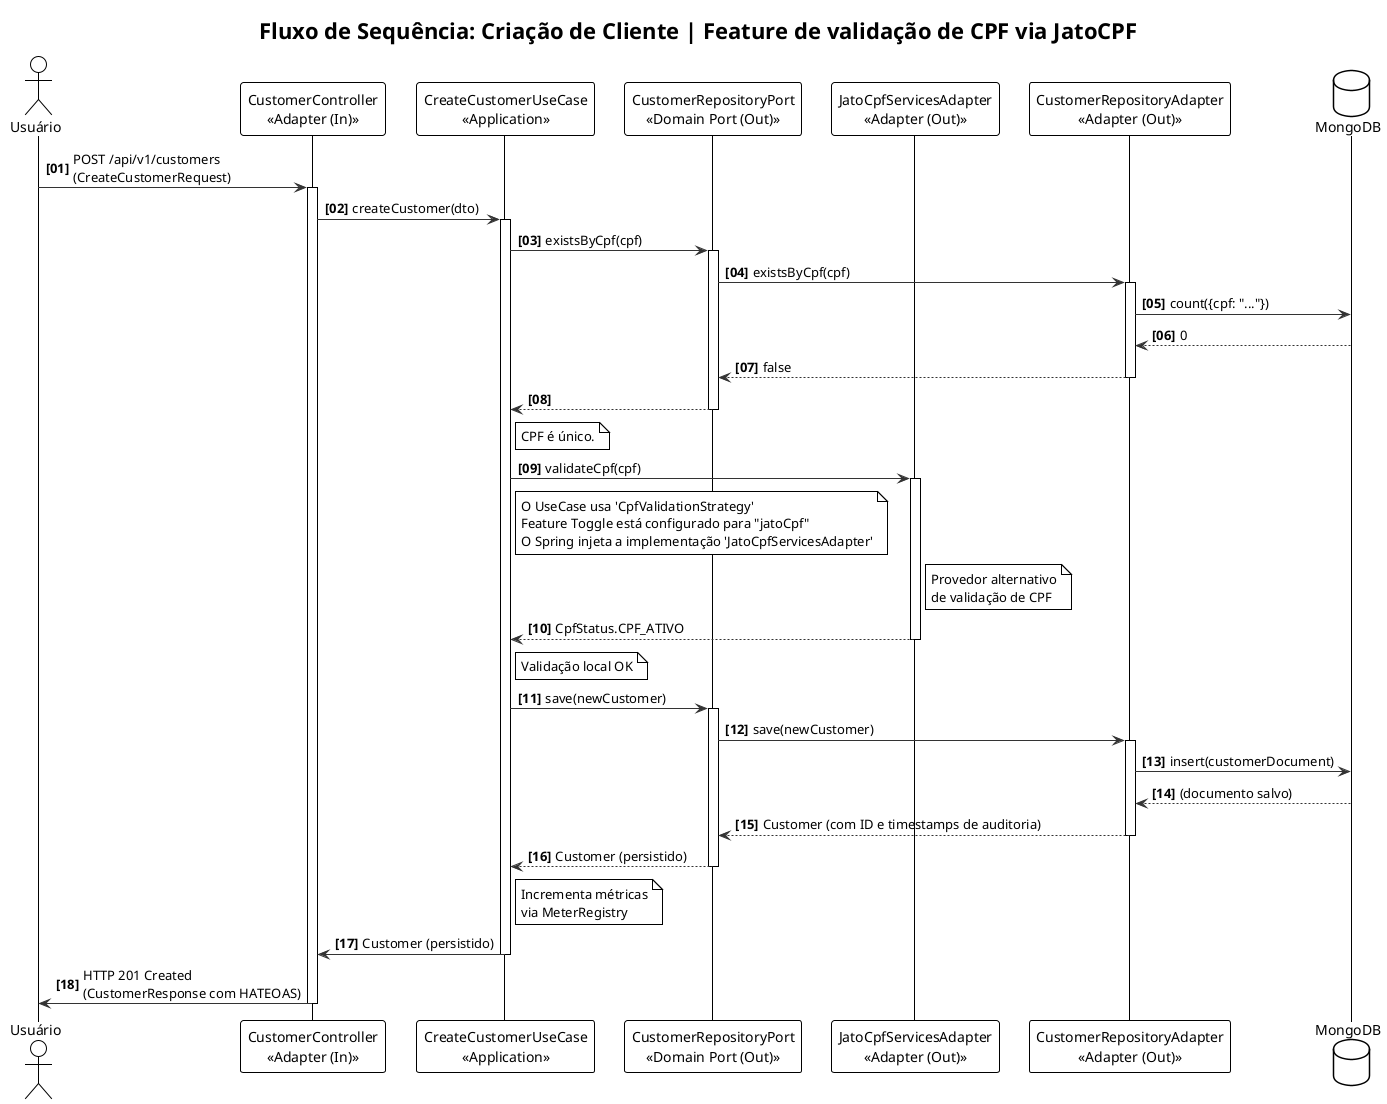 @startuml
!theme plain
title "Fluxo de Sequência: Criação de Cliente | Feature de validação de CPF via JatoCPF"

actor "Usuário" as User
participant "CustomerController\n<<Adapter (In)>>" as Controller
participant "CreateCustomerUseCase\n<<Application>>" as UseCase
participant "CustomerRepositoryPort\n<<Domain Port (Out)>>" as CustomerRepoPort
participant "JatoCpfServicesAdapter\n<<Adapter (Out)>>" as JatoAdapter
participant "CustomerRepositoryAdapter\n<<Adapter (Out)>>" as CustomerRepoAdapter
database "MongoDB" as DB

skinparam sequence {
    ParticipantBorderColor #555555
    ParticipantBackgroundColor #FAFAFA
    ActorBorderColor #555555
    ArrowColor #333333
}

autonumber "<b>[00]"

User -> Controller: POST /api/v1/customers\n(CreateCustomerRequest)
activate Controller

Controller -> UseCase: createCustomer(dto)
activate UseCase

UseCase -> CustomerRepoPort: existsByCpf(cpf)
activate CustomerRepoPort
CustomerRepoPort -> CustomerRepoAdapter: existsByCpf(cpf)
activate CustomerRepoAdapter
CustomerRepoAdapter -> DB: count({cpf: "..."})
DB --> CustomerRepoAdapter: 0
CustomerRepoAdapter --> CustomerRepoPort: false
deactivate CustomerRepoAdapter
CustomerRepoPort --> UseCase
deactivate CustomerRepoPort

note right of UseCase: CPF é único.

UseCase -> JatoAdapter: validateCpf(cpf)
activate JatoAdapter

note right of UseCase
  O UseCase usa 'CpfValidationStrategy'
  Feature Toggle está configurado para "jatoCpf"
  O Spring injeta a implementação 'JatoCpfServicesAdapter'
end note

note right of JatoAdapter
  Provedor alternativo
  de validação de CPF
end note

JatoAdapter --> UseCase: CpfStatus.CPF_ATIVO
deactivate JatoAdapter

note right of UseCase: Validação local OK

UseCase -> CustomerRepoPort: save(newCustomer)
activate CustomerRepoPort
CustomerRepoPort -> CustomerRepoAdapter: save(newCustomer)
activate CustomerRepoAdapter
CustomerRepoAdapter -> DB: insert(customerDocument)
DB --> CustomerRepoAdapter: (documento salvo)
CustomerRepoAdapter --> CustomerRepoPort: Customer (com ID e timestamps de auditoria)
deactivate CustomerRepoAdapter
CustomerRepoPort --> UseCase: Customer (persistido)
deactivate CustomerRepoPort
note right of UseCase
  Incrementa métricas
  via MeterRegistry
end note

UseCase -> Controller: Customer (persistido)
deactivate UseCase

Controller -> User: HTTP 201 Created\n(CustomerResponse com HATEOAS)
deactivate Controller
@enduml